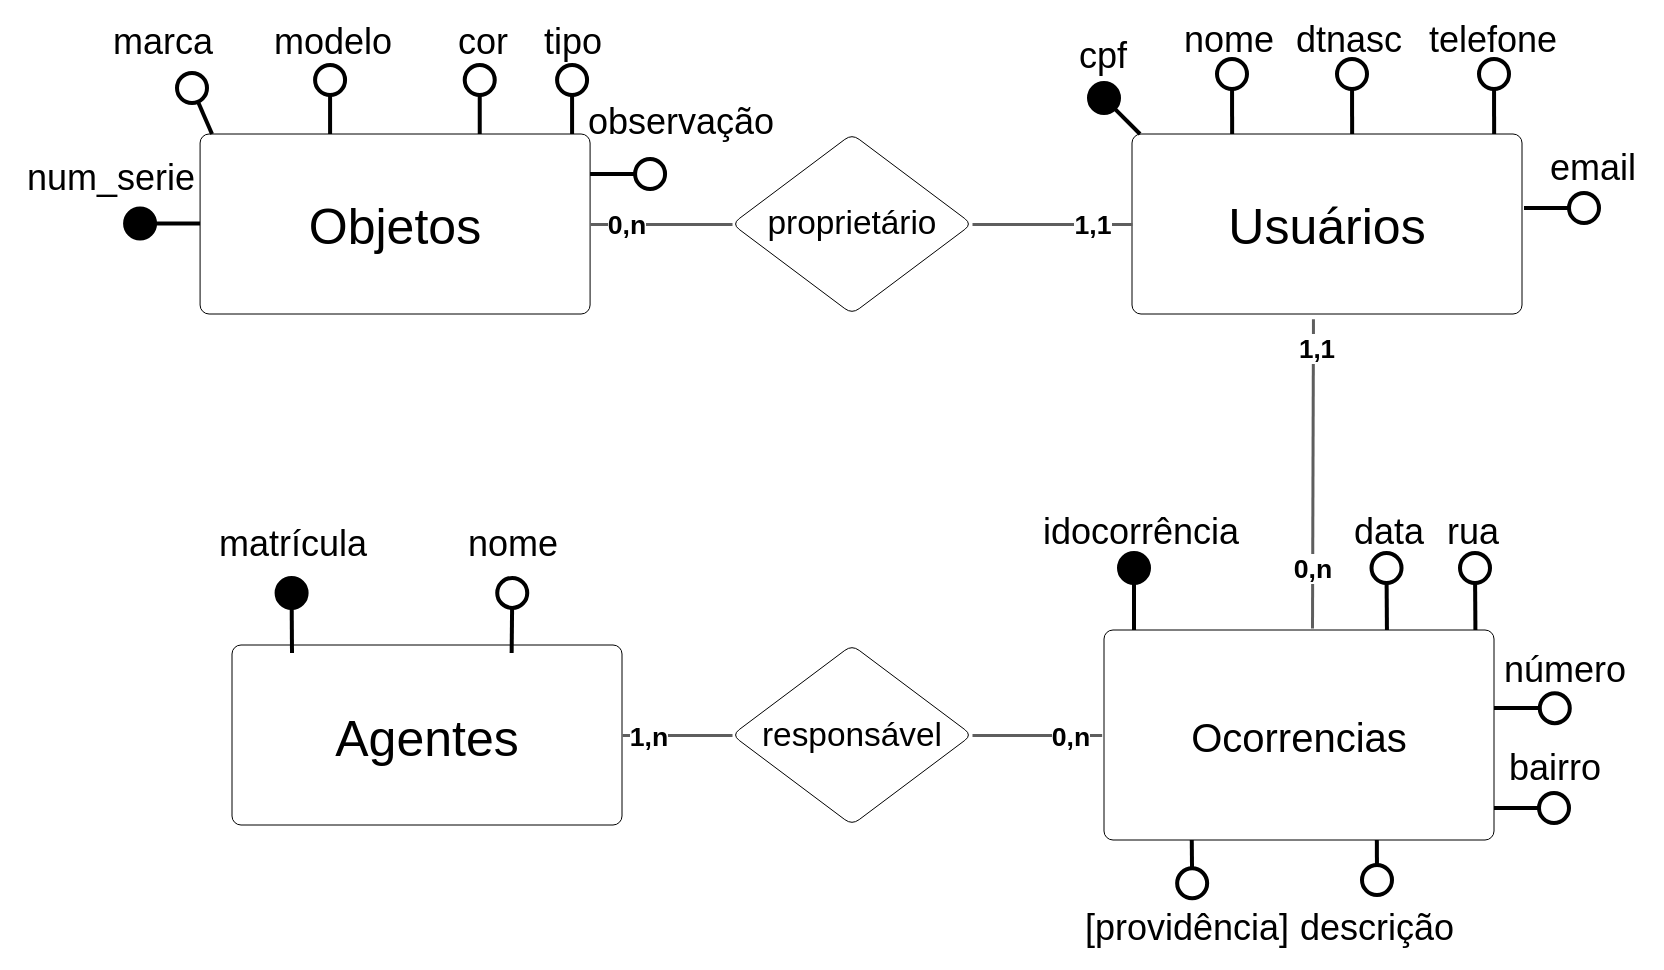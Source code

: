 <mxfile version="25.0.1">
  <diagram name="Page-1" id="Gl1p7M0z-proY0OCbwAC">
    <mxGraphModel dx="3745" dy="2843" grid="1" gridSize="10" guides="1" tooltips="1" connect="1" arrows="1" fold="1" page="1" pageScale="1" pageWidth="850" pageHeight="1100" math="0" shadow="0">
      <root>
        <mxCell id="0" />
        <mxCell id="1" parent="0" />
        <mxCell id="thYDRPqRy4rUzRUsmIiU-144" value="" style="endArrow=oval;html=1;rounded=0;endFill=0;endSize=15;startSize=6;sourcePerimeterSpacing=0;strokeWidth=2;fontColor=default;exitX=0.225;exitY=0.992;exitDx=0;exitDy=0;exitPerimeter=0;" parent="1" source="thYDRPqRy4rUzRUsmIiU-4" edge="1">
          <mxGeometry width="50" height="50" relative="1" as="geometry">
            <mxPoint x="-1450" y="-780" as="sourcePoint" />
            <mxPoint x="-1449.92" y="-762.33" as="targetPoint" />
          </mxGeometry>
        </mxCell>
        <mxCell id="thYDRPqRy4rUzRUsmIiU-124" value="" style="endArrow=oval;html=1;rounded=0;endFill=1;endSize=15;startSize=6;sourcePerimeterSpacing=0;strokeWidth=2;fontColor=default;exitX=0.077;exitY=0.01;exitDx=0;exitDy=0;exitPerimeter=0;" parent="1" source="thYDRPqRy4rUzRUsmIiU-4" edge="1">
          <mxGeometry width="50" height="50" relative="1" as="geometry">
            <mxPoint x="-1479" y="-890" as="sourcePoint" />
            <mxPoint x="-1479" y="-920" as="targetPoint" />
          </mxGeometry>
        </mxCell>
        <mxCell id="thYDRPqRy4rUzRUsmIiU-2" value="Objetos" style="html=1;overflow=block;blockSpacing=1;whiteSpace=wrap;fontSize=25;spacing=9;rounded=1;absoluteArcSize=1;arcSize=9;strokeWidth=NaN;lucidId=V5f-z4.bGhCA;" parent="1" vertex="1">
          <mxGeometry x="-1945.96" y="-1137" width="195" height="90" as="geometry" />
        </mxCell>
        <mxCell id="thYDRPqRy4rUzRUsmIiU-3" value="Usuários" style="html=1;overflow=block;blockSpacing=1;whiteSpace=wrap;fontSize=25;spacing=9;rounded=1;absoluteArcSize=1;arcSize=9;strokeWidth=NaN;lucidId=55f-Rb6oHbU7;" parent="1" vertex="1">
          <mxGeometry x="-1480" y="-1137" width="195" height="90" as="geometry" />
        </mxCell>
        <mxCell id="thYDRPqRy4rUzRUsmIiU-4" value="Ocorrencias" style="html=1;overflow=block;blockSpacing=1;whiteSpace=wrap;fontSize=20;spacing=9;rounded=1;absoluteArcSize=1;arcSize=9;strokeWidth=NaN;lucidId=-5f-95fiVLKn;" parent="1" vertex="1">
          <mxGeometry x="-1494" y="-889" width="195" height="105" as="geometry" />
        </mxCell>
        <mxCell id="thYDRPqRy4rUzRUsmIiU-6" value="" style="html=1;jettySize=18;whiteSpace=wrap;fontSize=13;strokeColor=#5E5E5E;strokeWidth=1.5;rounded=1;arcSize=12;edgeStyle=orthogonalEdgeStyle;startArrow=none;endArrow=none;exitX=0;exitY=0.5;entryX=1;entryY=0.5;lucidId=uDg-Tw7e3QSv;fontColor=default;exitDx=0;exitDy=0;entryDx=0;entryDy=0;" parent="1" source="thYDRPqRy4rUzRUsmIiU-3" target="thYDRPqRy4rUzRUsmIiU-16" edge="1">
          <mxGeometry width="100" height="100" relative="1" as="geometry">
            <Array as="points" />
          </mxGeometry>
        </mxCell>
        <mxCell id="thYDRPqRy4rUzRUsmIiU-7" value="1,1" style="text;html=1;resizable=0;labelBackgroundColor=default;align=center;verticalAlign=middle;fontStyle=1;fontColor=default;fontSize=13.3;" parent="thYDRPqRy4rUzRUsmIiU-6" vertex="1">
          <mxGeometry x="-0.65" relative="1" as="geometry">
            <mxPoint x="-6" as="offset" />
          </mxGeometry>
        </mxCell>
        <mxCell id="thYDRPqRy4rUzRUsmIiU-8" value="" style="html=1;jettySize=18;whiteSpace=wrap;fontSize=13;strokeColor=#5E5E5E;strokeWidth=1.5;rounded=1;arcSize=12;edgeStyle=orthogonalEdgeStyle;startArrow=none;endArrow=none;exitX=0;exitY=0.5;entryX=1;entryY=0.5;lucidId=xbh-X-8PlkAa;exitDx=0;exitDy=0;entryDx=0;entryDy=0;" parent="1" source="thYDRPqRy4rUzRUsmIiU-16" target="thYDRPqRy4rUzRUsmIiU-2" edge="1">
          <mxGeometry width="100" height="100" relative="1" as="geometry">
            <Array as="points" />
            <mxPoint x="-2023.04" y="-1098" as="sourcePoint" />
          </mxGeometry>
        </mxCell>
        <mxCell id="thYDRPqRy4rUzRUsmIiU-9" value="0,n" style="text;html=1;resizable=0;labelBackgroundColor=default;align=center;verticalAlign=middle;fontStyle=1;fontSize=13.3;" parent="thYDRPqRy4rUzRUsmIiU-8" vertex="1">
          <mxGeometry x="0.492" relative="1" as="geometry" />
        </mxCell>
        <mxCell id="thYDRPqRy4rUzRUsmIiU-16" value="proprietário" style="html=1;overflow=block;blockSpacing=1;whiteSpace=wrap;rhombus;fontSize=16.7;spacing=3.8;rounded=1;absoluteArcSize=1;arcSize=9;strokeWidth=NaN;lucidId=pbh-FsNAXiLB;" parent="1" vertex="1">
          <mxGeometry x="-1680" y="-1137" width="120" height="90" as="geometry" />
        </mxCell>
        <mxCell id="thYDRPqRy4rUzRUsmIiU-21" value="" style="html=1;jettySize=18;whiteSpace=wrap;fontSize=13;strokeColor=#5E5E5E;strokeWidth=1.5;rounded=1;arcSize=12;edgeStyle=orthogonalEdgeStyle;startArrow=none;endArrow=none;exitX=0.464;exitY=1.027;lucidId=xnh-Ly.hKtUM;fontColor=default;exitDx=0;exitDy=0;exitPerimeter=0;" parent="1" source="thYDRPqRy4rUzRUsmIiU-3" edge="1">
          <mxGeometry width="100" height="100" relative="1" as="geometry">
            <Array as="points" />
            <mxPoint x="-1164" y="-975.36" as="sourcePoint" />
            <mxPoint x="-1390" y="-890" as="targetPoint" />
          </mxGeometry>
        </mxCell>
        <mxCell id="thYDRPqRy4rUzRUsmIiU-22" value="0,n" style="text;html=1;resizable=0;labelBackgroundColor=default;align=center;verticalAlign=middle;fontStyle=1;fontColor=default;fontSize=13.3;" parent="thYDRPqRy4rUzRUsmIiU-21" vertex="1">
          <mxGeometry x="0.91" relative="1" as="geometry">
            <mxPoint y="-23" as="offset" />
          </mxGeometry>
        </mxCell>
        <mxCell id="oQD3JM5eSi4RDsrfEUyp-1" value="&lt;span style=&quot;color: rgba(0, 0, 0, 0); font-family: monospace; font-size: 0px; text-align: start; background-color: rgb(251, 251, 251);&quot;&gt;%3CmxGraphModel%3E%3Croot%3E%3CmxCell%20id%3D%220%22%2F%3E%3CmxCell%20id%3D%221%22%20parent%3D%220%22%2F%3E%3CmxCell%20id%3D%222%22%20value%3D%221%2C1%22%20style%3D%22text%3Bhtml%3D1%3Bresizable%3D0%3BlabelBackgroundColor%3Ddefault%3Balign%3Dcenter%3BverticalAlign%3Dmiddle%3BfontStyle%3D1%3BfontColor%3Ddefault%3BfontSize%3D13.3%3B%22%20vertex%3D%221%22%20parent%3D%221%22%3E%3CmxGeometry%20x%3D%22-1164%22%20y%3D%22-1142.86%22%20as%3D%22geometry%22%2F%3E%3C%2FmxCell%3E%3C%2Froot%3E%3C%2FmxGraphModel%3E&lt;/span&gt;" style="edgeLabel;html=1;align=center;verticalAlign=middle;resizable=0;points=[];" vertex="1" connectable="0" parent="thYDRPqRy4rUzRUsmIiU-21">
          <mxGeometry x="-0.879" relative="1" as="geometry">
            <mxPoint as="offset" />
          </mxGeometry>
        </mxCell>
        <mxCell id="oQD3JM5eSi4RDsrfEUyp-7" value="&lt;span style=&quot;font-size: 13px; font-weight: 700;&quot;&gt;1,1&lt;/span&gt;" style="edgeLabel;html=1;align=center;verticalAlign=middle;resizable=0;points=[];" vertex="1" connectable="0" parent="thYDRPqRy4rUzRUsmIiU-21">
          <mxGeometry x="-0.913" y="1" relative="1" as="geometry">
            <mxPoint y="8" as="offset" />
          </mxGeometry>
        </mxCell>
        <mxCell id="thYDRPqRy4rUzRUsmIiU-23" value="Agentes" style="html=1;overflow=block;blockSpacing=1;whiteSpace=wrap;fontSize=25;spacing=9;rounded=1;absoluteArcSize=1;arcSize=9;strokeWidth=NaN;lucidId=fBI_09UvGAJg;" parent="1" vertex="1">
          <mxGeometry x="-1930" y="-881.5" width="195" height="90" as="geometry" />
        </mxCell>
        <mxCell id="thYDRPqRy4rUzRUsmIiU-24" value="" style="html=1;jettySize=18;whiteSpace=wrap;fontSize=13;strokeColor=#5E5E5E;strokeWidth=1.5;rounded=1;arcSize=12;edgeStyle=orthogonalEdgeStyle;startArrow=none;endArrow=none;exitX=1;exitY=0.5;entryX=0;entryY=0.5;lucidId=UCI_ttGz-4oe;fontColor=default;entryDx=0;entryDy=0;exitDx=0;exitDy=0;" parent="1" source="thYDRPqRy4rUzRUsmIiU-23" target="thYDRPqRy4rUzRUsmIiU-28" edge="1">
          <mxGeometry width="100" height="100" relative="1" as="geometry">
            <Array as="points" />
          </mxGeometry>
        </mxCell>
        <mxCell id="thYDRPqRy4rUzRUsmIiU-25" value="1,n" style="text;html=1;resizable=0;labelBackgroundColor=default;align=center;verticalAlign=middle;fontStyle=1;fontColor=default;fontSize=13.3;" parent="thYDRPqRy4rUzRUsmIiU-24" vertex="1">
          <mxGeometry x="-0.519" relative="1" as="geometry" />
        </mxCell>
        <mxCell id="thYDRPqRy4rUzRUsmIiU-26" value="" style="html=1;jettySize=18;whiteSpace=wrap;fontSize=13;strokeColor=#5E5E5E;strokeWidth=1.5;rounded=1;arcSize=12;edgeStyle=orthogonalEdgeStyle;startArrow=none;endArrow=none;exitX=1;exitY=0.5;entryX=-0.006;entryY=0.5;entryPerimeter=0;lucidId=.DI_~nHE-mGe;fontColor=default;exitDx=0;exitDy=0;" parent="1" source="thYDRPqRy4rUzRUsmIiU-28" target="thYDRPqRy4rUzRUsmIiU-4" edge="1">
          <mxGeometry width="100" height="100" relative="1" as="geometry">
            <Array as="points" />
          </mxGeometry>
        </mxCell>
        <mxCell id="thYDRPqRy4rUzRUsmIiU-27" value="0,n" style="text;html=1;resizable=0;labelBackgroundColor=default;align=center;verticalAlign=middle;fontStyle=1;fontColor=default;fontSize=13.3;" parent="thYDRPqRy4rUzRUsmIiU-26" vertex="1">
          <mxGeometry x="0.774" relative="1" as="geometry">
            <mxPoint x="-9" as="offset" />
          </mxGeometry>
        </mxCell>
        <mxCell id="thYDRPqRy4rUzRUsmIiU-71" value="&lt;font style=&quot;font-size: 18px;&quot;&gt;cpf&lt;/font&gt;" style="text;html=1;align=center;verticalAlign=middle;resizable=0;points=[];autosize=1;strokeColor=none;fillColor=none;" parent="1" vertex="1">
          <mxGeometry x="-1520" y="-1196" width="50" height="40" as="geometry" />
        </mxCell>
        <mxCell id="thYDRPqRy4rUzRUsmIiU-72" value="&lt;font style=&quot;font-size: 18px;&quot;&gt;nome&lt;/font&gt;" style="text;html=1;align=center;verticalAlign=middle;resizable=0;points=[];autosize=1;strokeColor=none;fillColor=none;" parent="1" vertex="1">
          <mxGeometry x="-1467" y="-1204" width="70" height="40" as="geometry" />
        </mxCell>
        <mxCell id="thYDRPqRy4rUzRUsmIiU-73" value="&lt;font style=&quot;font-size: 18px;&quot;&gt;dtnasc&lt;/font&gt;" style="text;html=1;align=center;verticalAlign=middle;resizable=0;points=[];autosize=1;strokeColor=none;fillColor=none;" parent="1" vertex="1">
          <mxGeometry x="-1412.5" y="-1204" width="80" height="40" as="geometry" />
        </mxCell>
        <mxCell id="thYDRPqRy4rUzRUsmIiU-74" value="&lt;font style=&quot;font-size: 18px;&quot;&gt;telefone&lt;/font&gt;" style="text;html=1;align=center;verticalAlign=middle;resizable=0;points=[];autosize=1;strokeColor=none;fillColor=none;" parent="1" vertex="1">
          <mxGeometry x="-1345" y="-1204" width="90" height="40" as="geometry" />
        </mxCell>
        <mxCell id="thYDRPqRy4rUzRUsmIiU-75" value="&lt;font style=&quot;font-size: 18px;&quot;&gt;email&lt;/font&gt;" style="text;html=1;align=center;verticalAlign=middle;resizable=0;points=[];autosize=1;strokeColor=none;fillColor=none;" parent="1" vertex="1">
          <mxGeometry x="-1285" y="-1140" width="70" height="40" as="geometry" />
        </mxCell>
        <mxCell id="thYDRPqRy4rUzRUsmIiU-76" value="&lt;font style=&quot;font-size: 18px;&quot;&gt;num_serie&lt;/font&gt;" style="text;html=1;align=center;verticalAlign=middle;resizable=0;points=[];autosize=1;strokeColor=none;fillColor=none;" parent="1" vertex="1">
          <mxGeometry x="-2046" y="-1135" width="110" height="40" as="geometry" />
        </mxCell>
        <mxCell id="thYDRPqRy4rUzRUsmIiU-77" value="&lt;font style=&quot;font-size: 18px;&quot;&gt;marca&lt;/font&gt;" style="text;html=1;align=center;verticalAlign=middle;resizable=0;points=[];autosize=1;strokeColor=none;fillColor=none;" parent="1" vertex="1">
          <mxGeometry x="-2000" y="-1203" width="70" height="40" as="geometry" />
        </mxCell>
        <mxCell id="thYDRPqRy4rUzRUsmIiU-78" value="&lt;font style=&quot;font-size: 18px;&quot;&gt;modelo&lt;/font&gt;" style="text;html=1;align=center;verticalAlign=middle;resizable=0;points=[];autosize=1;strokeColor=none;fillColor=none;" parent="1" vertex="1">
          <mxGeometry x="-1920" y="-1203" width="80" height="40" as="geometry" />
        </mxCell>
        <mxCell id="thYDRPqRy4rUzRUsmIiU-79" value="&lt;font style=&quot;font-size: 18px;&quot;&gt;cor&lt;/font&gt;" style="text;html=1;align=center;verticalAlign=middle;resizable=0;points=[];autosize=1;" parent="1" vertex="1">
          <mxGeometry x="-1830" y="-1203" width="50" height="40" as="geometry" />
        </mxCell>
        <mxCell id="thYDRPqRy4rUzRUsmIiU-82" value="&lt;font style=&quot;font-size: 18px;&quot;&gt;observação&lt;/font&gt;" style="text;html=1;align=center;verticalAlign=middle;resizable=0;points=[];autosize=1;strokeColor=none;fillColor=none;" parent="1" vertex="1">
          <mxGeometry x="-1766" y="-1163" width="120" height="40" as="geometry" />
        </mxCell>
        <mxCell id="thYDRPqRy4rUzRUsmIiU-85" value="&lt;font style=&quot;font-size: 18px;&quot;&gt;matrícula&lt;/font&gt;" style="text;html=1;align=center;verticalAlign=middle;resizable=0;points=[];autosize=1;strokeColor=none;fillColor=none;" parent="1" vertex="1">
          <mxGeometry x="-1950" y="-951.55" width="100" height="40" as="geometry" />
        </mxCell>
        <mxCell id="thYDRPqRy4rUzRUsmIiU-86" value="&lt;font style=&quot;font-size: 18px;&quot;&gt;nome&lt;/font&gt;" style="text;html=1;align=center;verticalAlign=middle;resizable=0;points=[];autosize=1;strokeColor=none;fillColor=none;fontColor=default;" parent="1" vertex="1">
          <mxGeometry x="-1825" y="-951.55" width="70" height="40" as="geometry" />
        </mxCell>
        <mxCell id="thYDRPqRy4rUzRUsmIiU-96" value="" style="endArrow=oval;html=1;rounded=0;endFill=0;endSize=15;startSize=6;sourcePerimeterSpacing=0;strokeWidth=2;exitX=0.026;exitY=0;exitDx=0;exitDy=0;exitPerimeter=0;" parent="1" edge="1">
          <mxGeometry width="50" height="50" relative="1" as="geometry">
            <mxPoint x="-1429.93" y="-1137" as="sourcePoint" />
            <mxPoint x="-1430" y="-1167" as="targetPoint" />
          </mxGeometry>
        </mxCell>
        <mxCell id="thYDRPqRy4rUzRUsmIiU-97" value="" style="endArrow=oval;html=1;rounded=0;endFill=0;endSize=15;startSize=6;sourcePerimeterSpacing=0;strokeWidth=2;exitX=0.026;exitY=0;exitDx=0;exitDy=0;exitPerimeter=0;" parent="1" edge="1">
          <mxGeometry width="50" height="50" relative="1" as="geometry">
            <mxPoint x="-1369.93" y="-1137" as="sourcePoint" />
            <mxPoint x="-1370.0" y="-1167" as="targetPoint" />
          </mxGeometry>
        </mxCell>
        <mxCell id="thYDRPqRy4rUzRUsmIiU-98" value="" style="endArrow=oval;html=1;rounded=0;endFill=0;endSize=15;startSize=6;sourcePerimeterSpacing=0;strokeWidth=2;exitX=0.026;exitY=0;exitDx=0;exitDy=0;exitPerimeter=0;" parent="1" edge="1">
          <mxGeometry width="50" height="50" relative="1" as="geometry">
            <mxPoint x="-1298.93" y="-1137" as="sourcePoint" />
            <mxPoint x="-1299" y="-1167" as="targetPoint" />
          </mxGeometry>
        </mxCell>
        <mxCell id="thYDRPqRy4rUzRUsmIiU-99" value="" style="endArrow=oval;html=1;rounded=0;endFill=0;endSize=15;startSize=6;sourcePerimeterSpacing=0;strokeWidth=2;" parent="1" edge="1">
          <mxGeometry width="50" height="50" relative="1" as="geometry">
            <mxPoint x="-1284" y="-1100" as="sourcePoint" />
            <mxPoint x="-1254" y="-1100" as="targetPoint" />
          </mxGeometry>
        </mxCell>
        <mxCell id="thYDRPqRy4rUzRUsmIiU-101" value="" style="endArrow=oval;html=1;rounded=0;endFill=1;endSize=15;startSize=6;sourcePerimeterSpacing=0;strokeWidth=2;" parent="1" edge="1">
          <mxGeometry width="50" height="50" relative="1" as="geometry">
            <mxPoint x="-1476" y="-1137" as="sourcePoint" />
            <mxPoint x="-1494" y="-1155" as="targetPoint" />
          </mxGeometry>
        </mxCell>
        <mxCell id="thYDRPqRy4rUzRUsmIiU-107" value="" style="endArrow=oval;html=1;rounded=0;endFill=1;endSize=15;startSize=6;sourcePerimeterSpacing=0;strokeWidth=2;" parent="1" edge="1">
          <mxGeometry width="50" height="50" relative="1" as="geometry">
            <mxPoint x="-1900" y="-877.55" as="sourcePoint" />
            <mxPoint x="-1900.2" y="-907.55" as="targetPoint" />
          </mxGeometry>
        </mxCell>
        <mxCell id="thYDRPqRy4rUzRUsmIiU-108" value="" style="endArrow=oval;html=1;rounded=0;endFill=0;endSize=15;startSize=6;sourcePerimeterSpacing=0;strokeWidth=2;fontColor=default;" parent="1" edge="1">
          <mxGeometry width="50" height="50" relative="1" as="geometry">
            <mxPoint x="-1790.17" y="-877.55" as="sourcePoint" />
            <mxPoint x="-1789.88" y="-907.55" as="targetPoint" />
          </mxGeometry>
        </mxCell>
        <mxCell id="thYDRPqRy4rUzRUsmIiU-111" value="" style="endArrow=oval;html=1;rounded=0;endFill=1;endSize=15;startSize=6;sourcePerimeterSpacing=0;strokeWidth=2;entryX=0.541;entryY=1.083;entryDx=0;entryDy=0;entryPerimeter=0;" parent="1" edge="1">
          <mxGeometry width="50" height="50" relative="1" as="geometry">
            <mxPoint x="-1945.96" y="-1092.24" as="sourcePoint" />
            <mxPoint x="-1975.96" y="-1092.24" as="targetPoint" />
          </mxGeometry>
        </mxCell>
        <mxCell id="thYDRPqRy4rUzRUsmIiU-113" value="" style="endArrow=oval;html=1;rounded=0;endFill=0;endSize=15;startSize=6;sourcePerimeterSpacing=0;strokeWidth=2;" parent="1" edge="1">
          <mxGeometry width="50" height="50" relative="1" as="geometry">
            <mxPoint x="-1880.96" y="-1137" as="sourcePoint" />
            <mxPoint x="-1880.96" y="-1164" as="targetPoint" />
          </mxGeometry>
        </mxCell>
        <mxCell id="thYDRPqRy4rUzRUsmIiU-114" value="" style="endArrow=oval;html=1;rounded=0;endFill=0;endSize=15;startSize=6;sourcePerimeterSpacing=0;strokeWidth=2;" parent="1" edge="1">
          <mxGeometry width="50" height="50" relative="1" as="geometry">
            <mxPoint x="-1806.13" y="-1137" as="sourcePoint" />
            <mxPoint x="-1806.13" y="-1164" as="targetPoint" />
          </mxGeometry>
        </mxCell>
        <mxCell id="thYDRPqRy4rUzRUsmIiU-115" value="" style="endArrow=oval;html=1;rounded=0;endFill=0;endSize=15;startSize=6;sourcePerimeterSpacing=0;strokeWidth=2;" parent="1" edge="1">
          <mxGeometry width="50" height="50" relative="1" as="geometry">
            <mxPoint x="-1759.96" y="-1137" as="sourcePoint" />
            <mxPoint x="-1759.96" y="-1164" as="targetPoint" />
          </mxGeometry>
        </mxCell>
        <mxCell id="thYDRPqRy4rUzRUsmIiU-116" value="" style="endArrow=oval;html=1;rounded=0;endFill=0;endSize=15;startSize=6;sourcePerimeterSpacing=0;strokeWidth=2;" parent="1" edge="1">
          <mxGeometry width="50" height="50" relative="1" as="geometry">
            <mxPoint x="-1750.96" y="-1117" as="sourcePoint" />
            <mxPoint x="-1720.96" y="-1117" as="targetPoint" />
          </mxGeometry>
        </mxCell>
        <mxCell id="thYDRPqRy4rUzRUsmIiU-117" value="" style="endArrow=oval;html=1;rounded=0;endFill=0;endSize=15;startSize=6;sourcePerimeterSpacing=0;strokeWidth=2;fontColor=default;" parent="1" edge="1">
          <mxGeometry width="50" height="50" relative="1" as="geometry">
            <mxPoint x="-1357.58" y="-784" as="sourcePoint" />
            <mxPoint x="-1357.5" y="-764" as="targetPoint" />
          </mxGeometry>
        </mxCell>
        <mxCell id="thYDRPqRy4rUzRUsmIiU-125" value="&lt;font style=&quot;font-size: 18px;&quot;&gt;idocorrência&lt;/font&gt;" style="text;html=1;align=center;verticalAlign=middle;resizable=0;points=[];autosize=1;strokeColor=none;fillColor=none;fontColor=default;" parent="1" vertex="1">
          <mxGeometry x="-1536.5" y="-958" width="120" height="40" as="geometry" />
        </mxCell>
        <mxCell id="thYDRPqRy4rUzRUsmIiU-126" value="" style="endArrow=oval;html=1;rounded=0;endFill=0;endSize=15;startSize=6;sourcePerimeterSpacing=0;strokeWidth=2;fontColor=default;" parent="1" edge="1">
          <mxGeometry width="50" height="50" relative="1" as="geometry">
            <mxPoint x="-1352.53" y="-889" as="sourcePoint" />
            <mxPoint x="-1352.74" y="-920" as="targetPoint" />
          </mxGeometry>
        </mxCell>
        <mxCell id="thYDRPqRy4rUzRUsmIiU-128" value="&lt;font style=&quot;font-size: 18px;&quot;&gt;data&lt;/font&gt;" style="text;html=1;align=center;verticalAlign=middle;resizable=0;points=[];autosize=1;strokeColor=none;fillColor=none;fontColor=default;" parent="1" vertex="1">
          <mxGeometry x="-1382.5" y="-958" width="60" height="40" as="geometry" />
        </mxCell>
        <mxCell id="thYDRPqRy4rUzRUsmIiU-134" value="" style="endArrow=oval;html=1;rounded=0;endFill=0;endSize=15;startSize=6;sourcePerimeterSpacing=0;strokeWidth=2;fontColor=default;" parent="1" edge="1">
          <mxGeometry width="50" height="50" relative="1" as="geometry">
            <mxPoint x="-1308.29" y="-889" as="sourcePoint" />
            <mxPoint x="-1308.5" y="-920" as="targetPoint" />
          </mxGeometry>
        </mxCell>
        <mxCell id="thYDRPqRy4rUzRUsmIiU-135" value="&lt;font style=&quot;font-size: 18px;&quot;&gt;rua&lt;/font&gt;" style="text;html=1;align=center;verticalAlign=middle;resizable=0;points=[];autosize=1;strokeColor=none;fillColor=none;fontColor=default;" parent="1" vertex="1">
          <mxGeometry x="-1335" y="-958" width="50" height="40" as="geometry" />
        </mxCell>
        <mxCell id="thYDRPqRy4rUzRUsmIiU-136" value="" style="endArrow=oval;html=1;rounded=0;endFill=0;endSize=15;startSize=6;sourcePerimeterSpacing=0;strokeWidth=2;fontColor=default;exitX=0.998;exitY=0.085;exitDx=0;exitDy=0;exitPerimeter=0;" parent="1" edge="1">
          <mxGeometry width="50" height="50" relative="1" as="geometry">
            <mxPoint x="-1299" y="-849.995" as="sourcePoint" />
            <mxPoint x="-1268.61" y="-849.92" as="targetPoint" />
          </mxGeometry>
        </mxCell>
        <mxCell id="thYDRPqRy4rUzRUsmIiU-137" value="&lt;font style=&quot;font-size: 18px;&quot;&gt;número&lt;/font&gt;" style="text;html=1;align=center;verticalAlign=middle;resizable=0;points=[];autosize=1;strokeColor=none;fillColor=none;fontColor=default;" parent="1" vertex="1">
          <mxGeometry x="-1304" y="-889" width="80" height="40" as="geometry" />
        </mxCell>
        <mxCell id="thYDRPqRy4rUzRUsmIiU-139" value="" style="endArrow=oval;html=1;rounded=0;endFill=0;endSize=15;startSize=6;sourcePerimeterSpacing=0;strokeWidth=2;fontColor=default;" parent="1" edge="1">
          <mxGeometry width="50" height="50" relative="1" as="geometry">
            <mxPoint x="-1299" y="-800" as="sourcePoint" />
            <mxPoint x="-1269" y="-800" as="targetPoint" />
          </mxGeometry>
        </mxCell>
        <mxCell id="thYDRPqRy4rUzRUsmIiU-140" value="&lt;font style=&quot;font-size: 18px;&quot;&gt;bairro&lt;/font&gt;" style="text;html=1;align=center;verticalAlign=middle;resizable=0;points=[];autosize=1;strokeColor=none;fillColor=none;fontColor=default;" parent="1" vertex="1">
          <mxGeometry x="-1304" y="-840" width="70" height="40" as="geometry" />
        </mxCell>
        <mxCell id="thYDRPqRy4rUzRUsmIiU-141" value="&lt;font style=&quot;font-size: 18px;&quot;&gt;descrição&lt;/font&gt;" style="text;html=1;align=center;verticalAlign=middle;resizable=0;points=[];autosize=1;strokeColor=none;fillColor=none;fontColor=default;" parent="1" vertex="1">
          <mxGeometry x="-1408.5" y="-760" width="100" height="40" as="geometry" />
        </mxCell>
        <mxCell id="thYDRPqRy4rUzRUsmIiU-145" value="&lt;font style=&quot;font-size: 18px;&quot;&gt;[providência]&lt;/font&gt;" style="text;html=1;align=center;verticalAlign=middle;resizable=0;points=[];autosize=1;strokeColor=none;fillColor=none;fontColor=default;" parent="1" vertex="1">
          <mxGeometry x="-1518.5" y="-760" width="130" height="40" as="geometry" />
        </mxCell>
        <mxCell id="thYDRPqRy4rUzRUsmIiU-28" value="responsável" style="html=1;overflow=block;blockSpacing=1;whiteSpace=wrap;rhombus;fontSize=16.7;spacing=3.8;rounded=1;absoluteArcSize=1;arcSize=9;strokeWidth=NaN;lucidId=9DI_XCg~5uv-;" parent="1" vertex="1">
          <mxGeometry x="-1680" y="-881.5" width="120" height="90" as="geometry" />
        </mxCell>
        <mxCell id="SRoM4nyybVC7W2SIl7-2-2" value="&lt;font style=&quot;font-size: 18px;&quot;&gt;tipo&lt;/font&gt;" style="text;html=1;align=center;verticalAlign=middle;resizable=0;points=[];autosize=1;strokeColor=none;fillColor=none;" parent="1" vertex="1">
          <mxGeometry x="-1785" y="-1203" width="50" height="40" as="geometry" />
        </mxCell>
        <mxCell id="WEghnWoXnJy_bBKYDiE6-1" value="" style="endArrow=oval;html=1;rounded=0;endFill=0;endSize=15;startSize=6;sourcePerimeterSpacing=0;strokeWidth=2;" parent="1" edge="1">
          <mxGeometry width="50" height="50" relative="1" as="geometry">
            <mxPoint x="-1940" y="-1137" as="sourcePoint" />
            <mxPoint x="-1950" y="-1160" as="targetPoint" />
          </mxGeometry>
        </mxCell>
      </root>
    </mxGraphModel>
  </diagram>
</mxfile>
